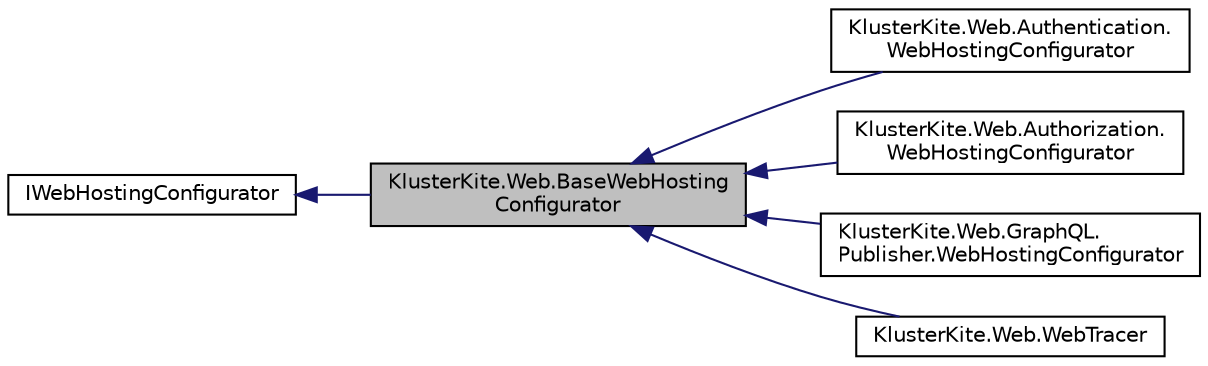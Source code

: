 digraph "KlusterKite.Web.BaseWebHostingConfigurator"
{
  edge [fontname="Helvetica",fontsize="10",labelfontname="Helvetica",labelfontsize="10"];
  node [fontname="Helvetica",fontsize="10",shape=record];
  rankdir="LR";
  Node0 [label="KlusterKite.Web.BaseWebHosting\lConfigurator",height=0.2,width=0.4,color="black", fillcolor="grey75", style="filled", fontcolor="black"];
  Node1 -> Node0 [dir="back",color="midnightblue",fontsize="10",style="solid",fontname="Helvetica"];
  Node1 [label="IWebHostingConfigurator",height=0.2,width=0.4,color="black", fillcolor="white", style="filled",URL="$interface_kluster_kite_1_1_web_1_1_i_web_hosting_configurator.html",tooltip="External additional web hosting configuration. Should be registered in DI resolver ..."];
  Node0 -> Node2 [dir="back",color="midnightblue",fontsize="10",style="solid",fontname="Helvetica"];
  Node2 [label="KlusterKite.Web.Authentication.\lWebHostingConfigurator",height=0.2,width=0.4,color="black", fillcolor="white", style="filled",URL="$class_kluster_kite_1_1_web_1_1_authentication_1_1_web_hosting_configurator.html",tooltip="Configures current web-api server to act as OAuth2 authorization server "];
  Node0 -> Node3 [dir="back",color="midnightblue",fontsize="10",style="solid",fontname="Helvetica"];
  Node3 [label="KlusterKite.Web.Authorization.\lWebHostingConfigurator",height=0.2,width=0.4,color="black", fillcolor="white", style="filled",URL="$class_kluster_kite_1_1_web_1_1_authorization_1_1_web_hosting_configurator.html",tooltip="Configures current web-api server to act as OAuth2 authorization server "];
  Node0 -> Node4 [dir="back",color="midnightblue",fontsize="10",style="solid",fontname="Helvetica"];
  Node4 [label="KlusterKite.Web.GraphQL.\lPublisher.WebHostingConfigurator",height=0.2,width=0.4,color="black", fillcolor="white", style="filled",URL="$class_kluster_kite_1_1_web_1_1_graph_q_l_1_1_publisher_1_1_web_hosting_configurator.html",tooltip="External additional configuration. Should be registered in DI resolver "];
  Node0 -> Node5 [dir="back",color="midnightblue",fontsize="10",style="solid",fontname="Helvetica"];
  Node5 [label="KlusterKite.Web.WebTracer",height=0.2,width=0.4,color="black", fillcolor="white", style="filled",URL="$class_kluster_kite_1_1_web_1_1_web_tracer.html",tooltip="Debug configuration "];
}
